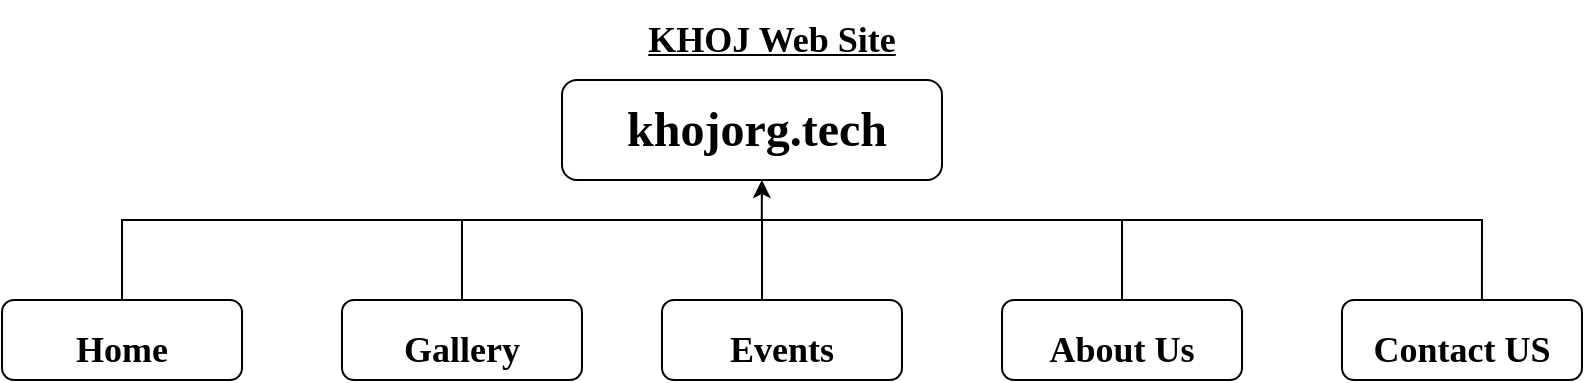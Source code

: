 <mxfile version="21.8.1" type="github">
  <diagram name="Page-1" id="z81xrzkg7BTSoBhp2WS7">
    <mxGraphModel dx="1034" dy="470" grid="1" gridSize="10" guides="0" tooltips="1" connect="1" arrows="1" fold="1" page="1" pageScale="1" pageWidth="850" pageHeight="1100" math="0" shadow="0">
      <root>
        <mxCell id="0" />
        <mxCell id="1" parent="0" />
        <mxCell id="N6MTUs9ApPDVcRBgriUJ-9" value="" style="rounded=1;whiteSpace=wrap;html=1;" parent="1" vertex="1">
          <mxGeometry x="190" y="160" width="120" height="40" as="geometry" />
        </mxCell>
        <mxCell id="N6MTUs9ApPDVcRBgriUJ-1" value="&lt;font face=&quot;Georgia&quot; style=&quot;font-size: 18px;&quot;&gt;&lt;b&gt;&lt;u&gt;KHOJ Web Site&lt;/u&gt;&lt;/b&gt;&lt;/font&gt;" style="text;html=1;strokeColor=none;fillColor=none;align=center;verticalAlign=middle;whiteSpace=wrap;rounded=0;" parent="1" vertex="1">
          <mxGeometry x="260" y="10" width="290" height="40" as="geometry" />
        </mxCell>
        <mxCell id="N6MTUs9ApPDVcRBgriUJ-3" value="" style="rounded=1;whiteSpace=wrap;html=1;" parent="1" vertex="1">
          <mxGeometry x="300" y="50" width="190" height="50" as="geometry" />
        </mxCell>
        <mxCell id="N6MTUs9ApPDVcRBgriUJ-2" value="&lt;h3&gt;&lt;b&gt;&lt;font face=&quot;Garamond&quot; style=&quot;font-size: 24px;&quot;&gt;khojorg.tech&lt;/font&gt;&lt;/b&gt;&lt;/h3&gt;" style="text;html=1;strokeColor=none;fillColor=none;align=center;verticalAlign=middle;whiteSpace=wrap;rounded=0;movable=0;resizable=0;rotatable=0;deletable=0;editable=0;locked=1;connectable=0;" parent="1" vertex="1">
          <mxGeometry x="240" y="60" width="315" height="30" as="geometry" />
        </mxCell>
        <mxCell id="N6MTUs9ApPDVcRBgriUJ-6" style="edgeStyle=orthogonalEdgeStyle;rounded=0;orthogonalLoop=1;jettySize=auto;html=1;entryX=0.526;entryY=1;entryDx=0;entryDy=0;entryPerimeter=0;" parent="1" target="N6MTUs9ApPDVcRBgriUJ-3" edge="1">
          <mxGeometry relative="1" as="geometry">
            <mxPoint x="400" y="120" as="targetPoint" />
            <mxPoint x="100" y="170" as="sourcePoint" />
            <Array as="points">
              <mxPoint x="80" y="170" />
              <mxPoint x="80" y="120" />
              <mxPoint x="400" y="120" />
            </Array>
          </mxGeometry>
        </mxCell>
        <mxCell id="N6MTUs9ApPDVcRBgriUJ-4" value="" style="rounded=1;whiteSpace=wrap;html=1;" parent="1" vertex="1">
          <mxGeometry x="20" y="160" width="120" height="40" as="geometry" />
        </mxCell>
        <mxCell id="N6MTUs9ApPDVcRBgriUJ-10" value="" style="rounded=1;whiteSpace=wrap;html=1;" parent="1" vertex="1">
          <mxGeometry x="350" y="160" width="120" height="40" as="geometry" />
        </mxCell>
        <mxCell id="N6MTUs9ApPDVcRBgriUJ-11" value="" style="rounded=1;whiteSpace=wrap;html=1;" parent="1" vertex="1">
          <mxGeometry x="520" y="160" width="120" height="40" as="geometry" />
        </mxCell>
        <mxCell id="N6MTUs9ApPDVcRBgriUJ-12" value="" style="rounded=1;whiteSpace=wrap;html=1;" parent="1" vertex="1">
          <mxGeometry x="690" y="160" width="120" height="40" as="geometry" />
        </mxCell>
        <mxCell id="YsTA44RcOsl31eqra_B--5" value="" style="endArrow=none;html=1;rounded=0;" edge="1" parent="1">
          <mxGeometry width="50" height="50" relative="1" as="geometry">
            <mxPoint x="250" y="160" as="sourcePoint" />
            <mxPoint x="250" y="120" as="targetPoint" />
          </mxGeometry>
        </mxCell>
        <mxCell id="YsTA44RcOsl31eqra_B--8" value="" style="endArrow=none;html=1;rounded=0;" edge="1" parent="1">
          <mxGeometry width="50" height="50" relative="1" as="geometry">
            <mxPoint x="400" y="160" as="sourcePoint" />
            <mxPoint x="400" y="120" as="targetPoint" />
          </mxGeometry>
        </mxCell>
        <mxCell id="YsTA44RcOsl31eqra_B--11" value="" style="endArrow=none;html=1;rounded=0;exitX=0.583;exitY=0;exitDx=0;exitDy=0;exitPerimeter=0;" edge="1" parent="1" source="N6MTUs9ApPDVcRBgriUJ-12">
          <mxGeometry width="50" height="50" relative="1" as="geometry">
            <mxPoint x="410" y="170" as="sourcePoint" />
            <mxPoint x="400" y="120" as="targetPoint" />
            <Array as="points">
              <mxPoint x="760" y="120" />
            </Array>
          </mxGeometry>
        </mxCell>
        <mxCell id="YsTA44RcOsl31eqra_B--12" value="" style="endArrow=none;html=1;rounded=0;" edge="1" parent="1">
          <mxGeometry width="50" height="50" relative="1" as="geometry">
            <mxPoint x="580" y="160" as="sourcePoint" />
            <mxPoint x="580" y="120" as="targetPoint" />
          </mxGeometry>
        </mxCell>
        <mxCell id="YsTA44RcOsl31eqra_B--14" value="&lt;font style=&quot;font-size: 18px;&quot; face=&quot;Garamond&quot;&gt;&lt;b style=&quot;&quot;&gt;Home&lt;/b&gt;&lt;/font&gt;" style="text;html=1;strokeColor=none;fillColor=none;align=center;verticalAlign=middle;whiteSpace=wrap;rounded=0;fontSize=11;fontFamily=Helvetica;fontColor=default;movable=0;resizable=0;rotatable=0;deletable=0;editable=0;locked=1;connectable=0;" vertex="1" parent="1">
          <mxGeometry x="50" y="170" width="60" height="30" as="geometry" />
        </mxCell>
        <mxCell id="YsTA44RcOsl31eqra_B--15" value="&lt;font style=&quot;font-size: 18px;&quot; face=&quot;Garamond&quot;&gt;&lt;b&gt;Gallery&lt;/b&gt;&lt;/font&gt;" style="text;html=1;strokeColor=none;fillColor=none;align=center;verticalAlign=middle;whiteSpace=wrap;rounded=0;fontSize=11;fontFamily=Helvetica;fontColor=default;movable=0;resizable=0;rotatable=0;deletable=0;editable=0;locked=1;connectable=0;" vertex="1" parent="1">
          <mxGeometry x="220" y="170" width="60" height="30" as="geometry" />
        </mxCell>
        <mxCell id="YsTA44RcOsl31eqra_B--16" value="&lt;font face=&quot;Garamond&quot; style=&quot;font-size: 18px;&quot;&gt;&lt;b&gt;Events&lt;/b&gt;&lt;/font&gt;" style="text;html=1;strokeColor=none;fillColor=none;align=center;verticalAlign=middle;whiteSpace=wrap;rounded=0;fontSize=11;fontFamily=Helvetica;fontColor=default;movable=0;resizable=0;rotatable=0;deletable=0;editable=0;locked=1;connectable=0;" vertex="1" parent="1">
          <mxGeometry x="380" y="170" width="60" height="30" as="geometry" />
        </mxCell>
        <mxCell id="YsTA44RcOsl31eqra_B--17" value="&lt;font face=&quot;Garamond&quot; style=&quot;font-size: 18px;&quot;&gt;&lt;b&gt;About Us&lt;/b&gt;&lt;/font&gt;" style="text;html=1;strokeColor=none;fillColor=none;align=center;verticalAlign=middle;whiteSpace=wrap;rounded=0;fontSize=11;fontFamily=Helvetica;fontColor=default;movable=0;resizable=0;rotatable=0;deletable=0;editable=0;locked=1;connectable=0;" vertex="1" parent="1">
          <mxGeometry x="540" y="170" width="80" height="30" as="geometry" />
        </mxCell>
        <mxCell id="YsTA44RcOsl31eqra_B--18" value="&lt;font face=&quot;Garamond&quot; style=&quot;font-size: 18px;&quot;&gt;&lt;b&gt;Contact US&lt;/b&gt;&lt;/font&gt;" style="text;html=1;strokeColor=none;fillColor=none;align=center;verticalAlign=middle;whiteSpace=wrap;rounded=0;fontSize=11;fontFamily=Helvetica;fontColor=default;movable=0;resizable=0;rotatable=0;deletable=0;editable=0;locked=1;connectable=0;" vertex="1" parent="1">
          <mxGeometry x="700" y="170" width="100" height="30" as="geometry" />
        </mxCell>
      </root>
    </mxGraphModel>
  </diagram>
</mxfile>
